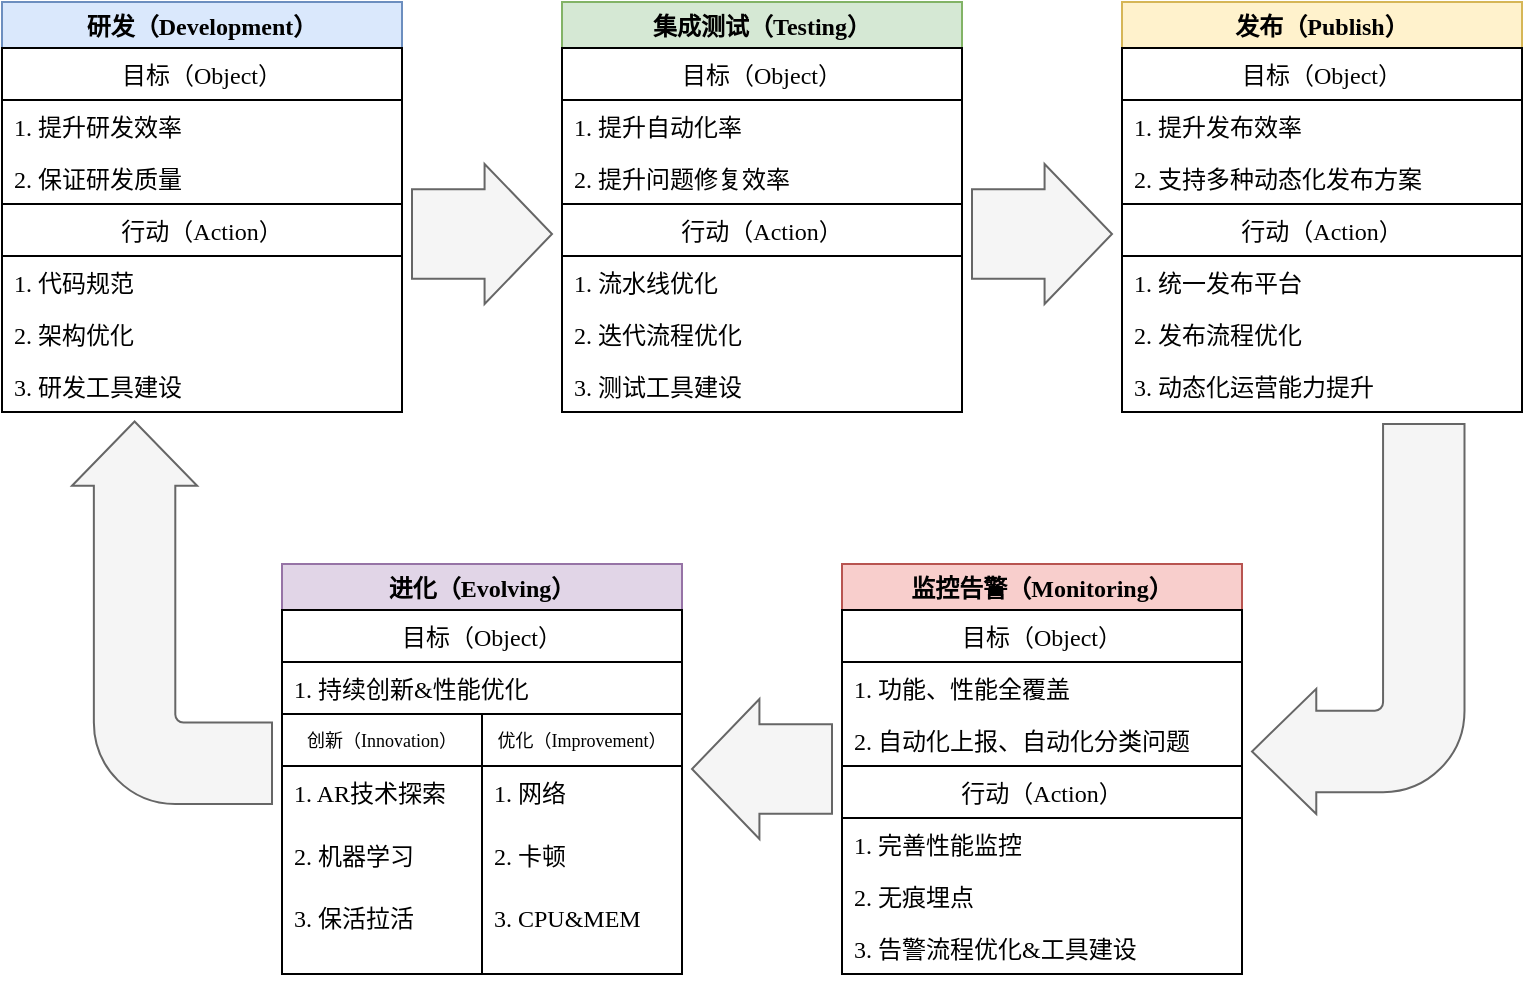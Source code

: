 <mxfile version="14.9.0" type="github">
  <diagram id="56d5cwKqSaM5CAUNt2u1" name="Page-1">
    <mxGraphModel dx="1437" dy="757" grid="1" gridSize="10" guides="1" tooltips="1" connect="1" arrows="1" fold="1" page="1" pageScale="1" pageWidth="827" pageHeight="1169" math="0" shadow="0">
      <root>
        <mxCell id="0" />
        <mxCell id="1" parent="0" />
        <mxCell id="L8apB9JfnStRnjPAshZa-1" value="研发（Development）" style="swimlane;fontFamily=腾讯体;fillColor=#dae8fc;strokeColor=#6c8ebf;" vertex="1" parent="1">
          <mxGeometry x="120" y="229" width="200" height="205" as="geometry">
            <mxRectangle x="120" y="230" width="60" height="23" as="alternateBounds" />
          </mxGeometry>
        </mxCell>
        <mxCell id="L8apB9JfnStRnjPAshZa-6" value="目标（Object）" style="swimlane;fontStyle=0;childLayout=stackLayout;horizontal=1;startSize=26;horizontalStack=0;resizeParent=1;resizeParentMax=0;resizeLast=0;collapsible=1;marginBottom=0;fontFamily=腾讯体;" vertex="1" parent="L8apB9JfnStRnjPAshZa-1">
          <mxGeometry y="23" width="200" height="182" as="geometry">
            <mxRectangle y="96" width="50" height="26" as="alternateBounds" />
          </mxGeometry>
        </mxCell>
        <mxCell id="L8apB9JfnStRnjPAshZa-7" value="1. 提升研发效率" style="text;strokeColor=none;fillColor=none;align=left;verticalAlign=top;spacingLeft=4;spacingRight=4;overflow=hidden;rotatable=0;points=[[0,0.5],[1,0.5]];portConstraint=eastwest;fontFamily=腾讯体;" vertex="1" parent="L8apB9JfnStRnjPAshZa-6">
          <mxGeometry y="26" width="200" height="26" as="geometry" />
        </mxCell>
        <mxCell id="L8apB9JfnStRnjPAshZa-9" value="2. 保证研发质量" style="text;strokeColor=none;fillColor=none;align=left;verticalAlign=top;spacingLeft=4;spacingRight=4;overflow=hidden;rotatable=0;points=[[0,0.5],[1,0.5]];portConstraint=eastwest;fontFamily=腾讯体;" vertex="1" parent="L8apB9JfnStRnjPAshZa-6">
          <mxGeometry y="52" width="200" height="26" as="geometry" />
        </mxCell>
        <mxCell id="L8apB9JfnStRnjPAshZa-2" value="行动（Action）" style="swimlane;fontStyle=0;childLayout=stackLayout;horizontal=1;startSize=26;horizontalStack=0;resizeParent=1;resizeParentMax=0;resizeLast=0;collapsible=1;marginBottom=0;fontFamily=腾讯体;" vertex="1" parent="L8apB9JfnStRnjPAshZa-6">
          <mxGeometry y="78" width="200" height="104" as="geometry">
            <mxRectangle y="96" width="50" height="26" as="alternateBounds" />
          </mxGeometry>
        </mxCell>
        <mxCell id="L8apB9JfnStRnjPAshZa-3" value="1. 代码规范" style="text;strokeColor=none;fillColor=none;align=left;verticalAlign=top;spacingLeft=4;spacingRight=4;overflow=hidden;rotatable=0;points=[[0,0.5],[1,0.5]];portConstraint=eastwest;fontFamily=腾讯体;" vertex="1" parent="L8apB9JfnStRnjPAshZa-2">
          <mxGeometry y="26" width="200" height="26" as="geometry" />
        </mxCell>
        <mxCell id="L8apB9JfnStRnjPAshZa-4" value="2. 架构优化" style="text;strokeColor=none;fillColor=none;align=left;verticalAlign=top;spacingLeft=4;spacingRight=4;overflow=hidden;rotatable=0;points=[[0,0.5],[1,0.5]];portConstraint=eastwest;fontFamily=腾讯体;" vertex="1" parent="L8apB9JfnStRnjPAshZa-2">
          <mxGeometry y="52" width="200" height="26" as="geometry" />
        </mxCell>
        <mxCell id="L8apB9JfnStRnjPAshZa-5" value="3. 研发工具建设" style="text;strokeColor=none;fillColor=none;align=left;verticalAlign=top;spacingLeft=4;spacingRight=4;overflow=hidden;rotatable=0;points=[[0,0.5],[1,0.5]];portConstraint=eastwest;fontFamily=腾讯体;" vertex="1" parent="L8apB9JfnStRnjPAshZa-2">
          <mxGeometry y="78" width="200" height="26" as="geometry" />
        </mxCell>
        <mxCell id="L8apB9JfnStRnjPAshZa-10" value="集成测试（Testing）" style="swimlane;fontFamily=腾讯体;fillColor=#d5e8d4;strokeColor=#82b366;" vertex="1" parent="1">
          <mxGeometry x="400" y="229" width="200" height="205" as="geometry">
            <mxRectangle x="120" y="230" width="60" height="23" as="alternateBounds" />
          </mxGeometry>
        </mxCell>
        <mxCell id="L8apB9JfnStRnjPAshZa-11" value="目标（Object）" style="swimlane;fontStyle=0;childLayout=stackLayout;horizontal=1;startSize=26;horizontalStack=0;resizeParent=1;resizeParentMax=0;resizeLast=0;collapsible=1;marginBottom=0;fontFamily=腾讯体;" vertex="1" parent="L8apB9JfnStRnjPAshZa-10">
          <mxGeometry y="23" width="200" height="182" as="geometry">
            <mxRectangle y="96" width="50" height="26" as="alternateBounds" />
          </mxGeometry>
        </mxCell>
        <mxCell id="L8apB9JfnStRnjPAshZa-12" value="1. 提升自动化率" style="text;strokeColor=none;fillColor=none;align=left;verticalAlign=top;spacingLeft=4;spacingRight=4;overflow=hidden;rotatable=0;points=[[0,0.5],[1,0.5]];portConstraint=eastwest;fontFamily=腾讯体;" vertex="1" parent="L8apB9JfnStRnjPAshZa-11">
          <mxGeometry y="26" width="200" height="26" as="geometry" />
        </mxCell>
        <mxCell id="L8apB9JfnStRnjPAshZa-13" value="2. 提升问题修复效率" style="text;strokeColor=none;fillColor=none;align=left;verticalAlign=top;spacingLeft=4;spacingRight=4;overflow=hidden;rotatable=0;points=[[0,0.5],[1,0.5]];portConstraint=eastwest;fontFamily=腾讯体;" vertex="1" parent="L8apB9JfnStRnjPAshZa-11">
          <mxGeometry y="52" width="200" height="26" as="geometry" />
        </mxCell>
        <mxCell id="L8apB9JfnStRnjPAshZa-14" value="行动（Action）" style="swimlane;fontStyle=0;childLayout=stackLayout;horizontal=1;startSize=26;horizontalStack=0;resizeParent=1;resizeParentMax=0;resizeLast=0;collapsible=1;marginBottom=0;fontFamily=腾讯体;" vertex="1" parent="L8apB9JfnStRnjPAshZa-11">
          <mxGeometry y="78" width="200" height="104" as="geometry">
            <mxRectangle y="96" width="50" height="26" as="alternateBounds" />
          </mxGeometry>
        </mxCell>
        <mxCell id="L8apB9JfnStRnjPAshZa-15" value="1. 流水线优化" style="text;strokeColor=none;fillColor=none;align=left;verticalAlign=top;spacingLeft=4;spacingRight=4;overflow=hidden;rotatable=0;points=[[0,0.5],[1,0.5]];portConstraint=eastwest;fontFamily=腾讯体;" vertex="1" parent="L8apB9JfnStRnjPAshZa-14">
          <mxGeometry y="26" width="200" height="26" as="geometry" />
        </mxCell>
        <mxCell id="L8apB9JfnStRnjPAshZa-16" value="2. 迭代流程优化" style="text;strokeColor=none;fillColor=none;align=left;verticalAlign=top;spacingLeft=4;spacingRight=4;overflow=hidden;rotatable=0;points=[[0,0.5],[1,0.5]];portConstraint=eastwest;fontFamily=腾讯体;" vertex="1" parent="L8apB9JfnStRnjPAshZa-14">
          <mxGeometry y="52" width="200" height="26" as="geometry" />
        </mxCell>
        <mxCell id="L8apB9JfnStRnjPAshZa-17" value="3. 测试工具建设" style="text;strokeColor=none;fillColor=none;align=left;verticalAlign=top;spacingLeft=4;spacingRight=4;overflow=hidden;rotatable=0;points=[[0,0.5],[1,0.5]];portConstraint=eastwest;fontFamily=腾讯体;" vertex="1" parent="L8apB9JfnStRnjPAshZa-14">
          <mxGeometry y="78" width="200" height="26" as="geometry" />
        </mxCell>
        <mxCell id="L8apB9JfnStRnjPAshZa-18" value="发布（Publish）" style="swimlane;fontFamily=腾讯体;fillColor=#fff2cc;strokeColor=#d6b656;" vertex="1" parent="1">
          <mxGeometry x="680" y="229" width="200" height="205" as="geometry">
            <mxRectangle x="120" y="230" width="60" height="23" as="alternateBounds" />
          </mxGeometry>
        </mxCell>
        <mxCell id="L8apB9JfnStRnjPAshZa-19" value="目标（Object）" style="swimlane;fontStyle=0;childLayout=stackLayout;horizontal=1;startSize=26;horizontalStack=0;resizeParent=1;resizeParentMax=0;resizeLast=0;collapsible=1;marginBottom=0;fontFamily=腾讯体;" vertex="1" parent="L8apB9JfnStRnjPAshZa-18">
          <mxGeometry y="23" width="200" height="182" as="geometry">
            <mxRectangle y="96" width="50" height="26" as="alternateBounds" />
          </mxGeometry>
        </mxCell>
        <mxCell id="L8apB9JfnStRnjPAshZa-20" value="1. 提升发布效率" style="text;strokeColor=none;fillColor=none;align=left;verticalAlign=top;spacingLeft=4;spacingRight=4;overflow=hidden;rotatable=0;points=[[0,0.5],[1,0.5]];portConstraint=eastwest;fontFamily=腾讯体;" vertex="1" parent="L8apB9JfnStRnjPAshZa-19">
          <mxGeometry y="26" width="200" height="26" as="geometry" />
        </mxCell>
        <mxCell id="L8apB9JfnStRnjPAshZa-21" value="2. 支持多种动态化发布方案" style="text;strokeColor=none;fillColor=none;align=left;verticalAlign=top;spacingLeft=4;spacingRight=4;overflow=hidden;rotatable=0;points=[[0,0.5],[1,0.5]];portConstraint=eastwest;fontFamily=腾讯体;" vertex="1" parent="L8apB9JfnStRnjPAshZa-19">
          <mxGeometry y="52" width="200" height="26" as="geometry" />
        </mxCell>
        <mxCell id="L8apB9JfnStRnjPAshZa-22" value="行动（Action）" style="swimlane;fontStyle=0;childLayout=stackLayout;horizontal=1;startSize=26;horizontalStack=0;resizeParent=1;resizeParentMax=0;resizeLast=0;collapsible=1;marginBottom=0;fontFamily=腾讯体;" vertex="1" parent="L8apB9JfnStRnjPAshZa-19">
          <mxGeometry y="78" width="200" height="104" as="geometry">
            <mxRectangle y="96" width="50" height="26" as="alternateBounds" />
          </mxGeometry>
        </mxCell>
        <mxCell id="L8apB9JfnStRnjPAshZa-23" value="1. 统一发布平台" style="text;strokeColor=none;fillColor=none;align=left;verticalAlign=top;spacingLeft=4;spacingRight=4;overflow=hidden;rotatable=0;points=[[0,0.5],[1,0.5]];portConstraint=eastwest;fontFamily=腾讯体;" vertex="1" parent="L8apB9JfnStRnjPAshZa-22">
          <mxGeometry y="26" width="200" height="26" as="geometry" />
        </mxCell>
        <mxCell id="L8apB9JfnStRnjPAshZa-24" value="2. 发布流程优化" style="text;strokeColor=none;fillColor=none;align=left;verticalAlign=top;spacingLeft=4;spacingRight=4;overflow=hidden;rotatable=0;points=[[0,0.5],[1,0.5]];portConstraint=eastwest;fontFamily=腾讯体;" vertex="1" parent="L8apB9JfnStRnjPAshZa-22">
          <mxGeometry y="52" width="200" height="26" as="geometry" />
        </mxCell>
        <mxCell id="L8apB9JfnStRnjPAshZa-25" value="3. 动态化运营能力提升" style="text;strokeColor=none;fillColor=none;align=left;verticalAlign=top;spacingLeft=4;spacingRight=4;overflow=hidden;rotatable=0;points=[[0,0.5],[1,0.5]];portConstraint=eastwest;fontFamily=腾讯体;" vertex="1" parent="L8apB9JfnStRnjPAshZa-22">
          <mxGeometry y="78" width="200" height="26" as="geometry" />
        </mxCell>
        <mxCell id="L8apB9JfnStRnjPAshZa-26" value="监控告警（Monitoring）" style="swimlane;fontFamily=腾讯体;fillColor=#f8cecc;strokeColor=#b85450;" vertex="1" parent="1">
          <mxGeometry x="540" y="510" width="200" height="205" as="geometry">
            <mxRectangle x="120" y="230" width="60" height="23" as="alternateBounds" />
          </mxGeometry>
        </mxCell>
        <mxCell id="L8apB9JfnStRnjPAshZa-27" value="目标（Object）" style="swimlane;fontStyle=0;childLayout=stackLayout;horizontal=1;startSize=26;horizontalStack=0;resizeParent=1;resizeParentMax=0;resizeLast=0;collapsible=1;marginBottom=0;fontFamily=腾讯体;" vertex="1" parent="L8apB9JfnStRnjPAshZa-26">
          <mxGeometry y="23" width="200" height="182" as="geometry">
            <mxRectangle y="96" width="50" height="26" as="alternateBounds" />
          </mxGeometry>
        </mxCell>
        <mxCell id="L8apB9JfnStRnjPAshZa-28" value="1. 功能、性能全覆盖" style="text;strokeColor=none;fillColor=none;align=left;verticalAlign=top;spacingLeft=4;spacingRight=4;overflow=hidden;rotatable=0;points=[[0,0.5],[1,0.5]];portConstraint=eastwest;fontFamily=腾讯体;" vertex="1" parent="L8apB9JfnStRnjPAshZa-27">
          <mxGeometry y="26" width="200" height="26" as="geometry" />
        </mxCell>
        <mxCell id="L8apB9JfnStRnjPAshZa-29" value="2. 自动化上报、自动化分类问题" style="text;strokeColor=none;fillColor=none;align=left;verticalAlign=top;spacingLeft=4;spacingRight=4;overflow=hidden;rotatable=0;points=[[0,0.5],[1,0.5]];portConstraint=eastwest;fontFamily=腾讯体;" vertex="1" parent="L8apB9JfnStRnjPAshZa-27">
          <mxGeometry y="52" width="200" height="26" as="geometry" />
        </mxCell>
        <mxCell id="L8apB9JfnStRnjPAshZa-30" value="行动（Action）" style="swimlane;fontStyle=0;childLayout=stackLayout;horizontal=1;startSize=26;horizontalStack=0;resizeParent=1;resizeParentMax=0;resizeLast=0;collapsible=1;marginBottom=0;fontFamily=腾讯体;" vertex="1" parent="L8apB9JfnStRnjPAshZa-27">
          <mxGeometry y="78" width="200" height="104" as="geometry">
            <mxRectangle y="96" width="50" height="26" as="alternateBounds" />
          </mxGeometry>
        </mxCell>
        <mxCell id="L8apB9JfnStRnjPAshZa-31" value="1. 完善性能监控" style="text;strokeColor=none;fillColor=none;align=left;verticalAlign=top;spacingLeft=4;spacingRight=4;overflow=hidden;rotatable=0;points=[[0,0.5],[1,0.5]];portConstraint=eastwest;fontFamily=腾讯体;" vertex="1" parent="L8apB9JfnStRnjPAshZa-30">
          <mxGeometry y="26" width="200" height="26" as="geometry" />
        </mxCell>
        <mxCell id="L8apB9JfnStRnjPAshZa-32" value="2. 无痕埋点" style="text;strokeColor=none;fillColor=none;align=left;verticalAlign=top;spacingLeft=4;spacingRight=4;overflow=hidden;rotatable=0;points=[[0,0.5],[1,0.5]];portConstraint=eastwest;fontFamily=腾讯体;" vertex="1" parent="L8apB9JfnStRnjPAshZa-30">
          <mxGeometry y="52" width="200" height="26" as="geometry" />
        </mxCell>
        <mxCell id="L8apB9JfnStRnjPAshZa-33" value="3. 告警流程优化&amp;工具建设" style="text;strokeColor=none;fillColor=none;align=left;verticalAlign=top;spacingLeft=4;spacingRight=4;overflow=hidden;rotatable=0;points=[[0,0.5],[1,0.5]];portConstraint=eastwest;fontFamily=腾讯体;" vertex="1" parent="L8apB9JfnStRnjPAshZa-30">
          <mxGeometry y="78" width="200" height="26" as="geometry" />
        </mxCell>
        <mxCell id="L8apB9JfnStRnjPAshZa-34" value="进化（Evolving）" style="swimlane;fontFamily=腾讯体;fillColor=#e1d5e7;strokeColor=#9673a6;" vertex="1" parent="1">
          <mxGeometry x="260" y="510" width="200" height="205" as="geometry">
            <mxRectangle x="120" y="230" width="60" height="23" as="alternateBounds" />
          </mxGeometry>
        </mxCell>
        <mxCell id="L8apB9JfnStRnjPAshZa-35" value="目标（Object）" style="swimlane;fontStyle=0;childLayout=stackLayout;horizontal=1;startSize=26;horizontalStack=0;resizeParent=1;resizeParentMax=0;resizeLast=0;collapsible=1;marginBottom=0;fontFamily=腾讯体;" vertex="1" parent="L8apB9JfnStRnjPAshZa-34">
          <mxGeometry y="23" width="200" height="52" as="geometry">
            <mxRectangle y="96" width="50" height="26" as="alternateBounds" />
          </mxGeometry>
        </mxCell>
        <mxCell id="L8apB9JfnStRnjPAshZa-36" value="1. 持续创新&amp;性能优化" style="text;strokeColor=none;fillColor=none;align=left;verticalAlign=top;spacingLeft=4;spacingRight=4;overflow=hidden;rotatable=0;points=[[0,0.5],[1,0.5]];portConstraint=eastwest;fontFamily=腾讯体;" vertex="1" parent="L8apB9JfnStRnjPAshZa-35">
          <mxGeometry y="26" width="200" height="26" as="geometry" />
        </mxCell>
        <mxCell id="L8apB9JfnStRnjPAshZa-47" value="" style="group" vertex="1" connectable="0" parent="L8apB9JfnStRnjPAshZa-34">
          <mxGeometry y="75" width="200" height="130" as="geometry" />
        </mxCell>
        <mxCell id="L8apB9JfnStRnjPAshZa-38" value="创新（Innovation）" style="swimlane;fontStyle=0;childLayout=stackLayout;horizontal=1;startSize=26;horizontalStack=0;resizeParent=1;resizeParentMax=0;resizeLast=0;collapsible=1;marginBottom=0;fontFamily=腾讯体;fontSize=9;" vertex="1" parent="L8apB9JfnStRnjPAshZa-47">
          <mxGeometry width="100" height="130" as="geometry">
            <mxRectangle y="96" width="50" height="26" as="alternateBounds" />
          </mxGeometry>
        </mxCell>
        <mxCell id="L8apB9JfnStRnjPAshZa-39" value="1. AR技术探索" style="text;strokeColor=none;fillColor=none;align=left;verticalAlign=top;spacingLeft=4;spacingRight=4;overflow=hidden;rotatable=0;points=[[0,0.5],[1,0.5]];portConstraint=eastwest;fontFamily=腾讯体;" vertex="1" parent="L8apB9JfnStRnjPAshZa-38">
          <mxGeometry y="26" width="100" height="31.25" as="geometry" />
        </mxCell>
        <mxCell id="L8apB9JfnStRnjPAshZa-40" value="2. 机器学习" style="text;strokeColor=none;fillColor=none;align=left;verticalAlign=top;spacingLeft=4;spacingRight=4;overflow=hidden;rotatable=0;points=[[0,0.5],[1,0.5]];portConstraint=eastwest;fontFamily=腾讯体;" vertex="1" parent="L8apB9JfnStRnjPAshZa-38">
          <mxGeometry y="57.25" width="100" height="31.25" as="geometry" />
        </mxCell>
        <mxCell id="L8apB9JfnStRnjPAshZa-41" value="3. 保活拉活" style="text;strokeColor=none;fillColor=none;align=left;verticalAlign=top;spacingLeft=4;spacingRight=4;overflow=hidden;rotatable=0;points=[[0,0.5],[1,0.5]];portConstraint=eastwest;fontFamily=腾讯体;" vertex="1" parent="L8apB9JfnStRnjPAshZa-38">
          <mxGeometry y="88.5" width="100" height="41.5" as="geometry" />
        </mxCell>
        <mxCell id="L8apB9JfnStRnjPAshZa-43" value="优化（Improvement）" style="swimlane;fontStyle=0;childLayout=stackLayout;horizontal=1;startSize=26;horizontalStack=0;resizeParent=1;resizeParentMax=0;resizeLast=0;collapsible=1;marginBottom=0;fontFamily=腾讯体;fontSize=9;" vertex="1" parent="L8apB9JfnStRnjPAshZa-47">
          <mxGeometry x="100" width="100" height="130" as="geometry">
            <mxRectangle x="100" width="50" height="26" as="alternateBounds" />
          </mxGeometry>
        </mxCell>
        <mxCell id="L8apB9JfnStRnjPAshZa-44" value="1. 网络" style="text;strokeColor=none;fillColor=none;align=left;verticalAlign=top;spacingLeft=4;spacingRight=4;overflow=hidden;rotatable=0;points=[[0,0.5],[1,0.5]];portConstraint=eastwest;fontFamily=腾讯体;" vertex="1" parent="L8apB9JfnStRnjPAshZa-43">
          <mxGeometry y="26" width="100" height="31.25" as="geometry" />
        </mxCell>
        <mxCell id="L8apB9JfnStRnjPAshZa-45" value="2. 卡顿" style="text;strokeColor=none;fillColor=none;align=left;verticalAlign=top;spacingLeft=4;spacingRight=4;overflow=hidden;rotatable=0;points=[[0,0.5],[1,0.5]];portConstraint=eastwest;fontFamily=腾讯体;" vertex="1" parent="L8apB9JfnStRnjPAshZa-43">
          <mxGeometry y="57.25" width="100" height="31.25" as="geometry" />
        </mxCell>
        <mxCell id="L8apB9JfnStRnjPAshZa-46" value="3. CPU&amp;MEM" style="text;strokeColor=none;fillColor=none;align=left;verticalAlign=top;spacingLeft=4;spacingRight=4;overflow=hidden;rotatable=0;points=[[0,0.5],[1,0.5]];portConstraint=eastwest;fontFamily=腾讯体;" vertex="1" parent="L8apB9JfnStRnjPAshZa-43">
          <mxGeometry y="88.5" width="100" height="41.5" as="geometry" />
        </mxCell>
        <mxCell id="L8apB9JfnStRnjPAshZa-48" value="" style="html=1;shadow=0;dashed=0;align=center;verticalAlign=middle;shape=mxgraph.arrows2.arrow;dy=0.36;dx=33.71;notch=0;fontFamily=TTTF;fontSize=9;fillColor=#f5f5f5;strokeColor=#666666;fontColor=#333333;" vertex="1" parent="1">
          <mxGeometry x="325" y="310" width="70" height="70" as="geometry" />
        </mxCell>
        <mxCell id="L8apB9JfnStRnjPAshZa-49" value="" style="html=1;shadow=0;dashed=0;align=center;verticalAlign=middle;shape=mxgraph.arrows2.arrow;dy=0.36;dx=33.71;notch=0;fontFamily=TTTF;fontSize=9;fillColor=#f5f5f5;strokeColor=#666666;fontColor=#333333;" vertex="1" parent="1">
          <mxGeometry x="605" y="310" width="70" height="70" as="geometry" />
        </mxCell>
        <mxCell id="L8apB9JfnStRnjPAshZa-50" value="" style="html=1;shadow=0;dashed=0;align=center;verticalAlign=middle;shape=mxgraph.arrows2.arrow;dy=0.36;dx=33.71;notch=0;fontFamily=TTTF;fontSize=9;fillColor=#f5f5f5;strokeColor=#666666;fontColor=#333333;rotation=-180;" vertex="1" parent="1">
          <mxGeometry x="465" y="577.5" width="70" height="70" as="geometry" />
        </mxCell>
        <mxCell id="L8apB9JfnStRnjPAshZa-51" value="" style="html=1;shadow=0;dashed=0;align=center;verticalAlign=middle;shape=mxgraph.arrows2.bendArrow;dy=20.36;dx=32.14;notch=0;arrowHead=62.57;rounded=1;fontFamily=TTTF;fontSize=9;rotation=-90;fillColor=#f5f5f5;strokeColor=#666666;fontColor=#333333;" vertex="1" parent="1">
          <mxGeometry x="109.38" y="484.38" width="191.25" height="100" as="geometry" />
        </mxCell>
        <mxCell id="L8apB9JfnStRnjPAshZa-52" value="" style="html=1;shadow=0;dashed=0;align=center;verticalAlign=middle;shape=mxgraph.arrows2.bendArrow;dy=20.36;dx=32.14;notch=0;arrowHead=62.57;rounded=1;fontFamily=TTTF;fontSize=9;rotation=-180;fillColor=#f5f5f5;strokeColor=#666666;fontColor=#333333;" vertex="1" parent="1">
          <mxGeometry x="745" y="440" width="106.25" height="195" as="geometry" />
        </mxCell>
      </root>
    </mxGraphModel>
  </diagram>
</mxfile>
